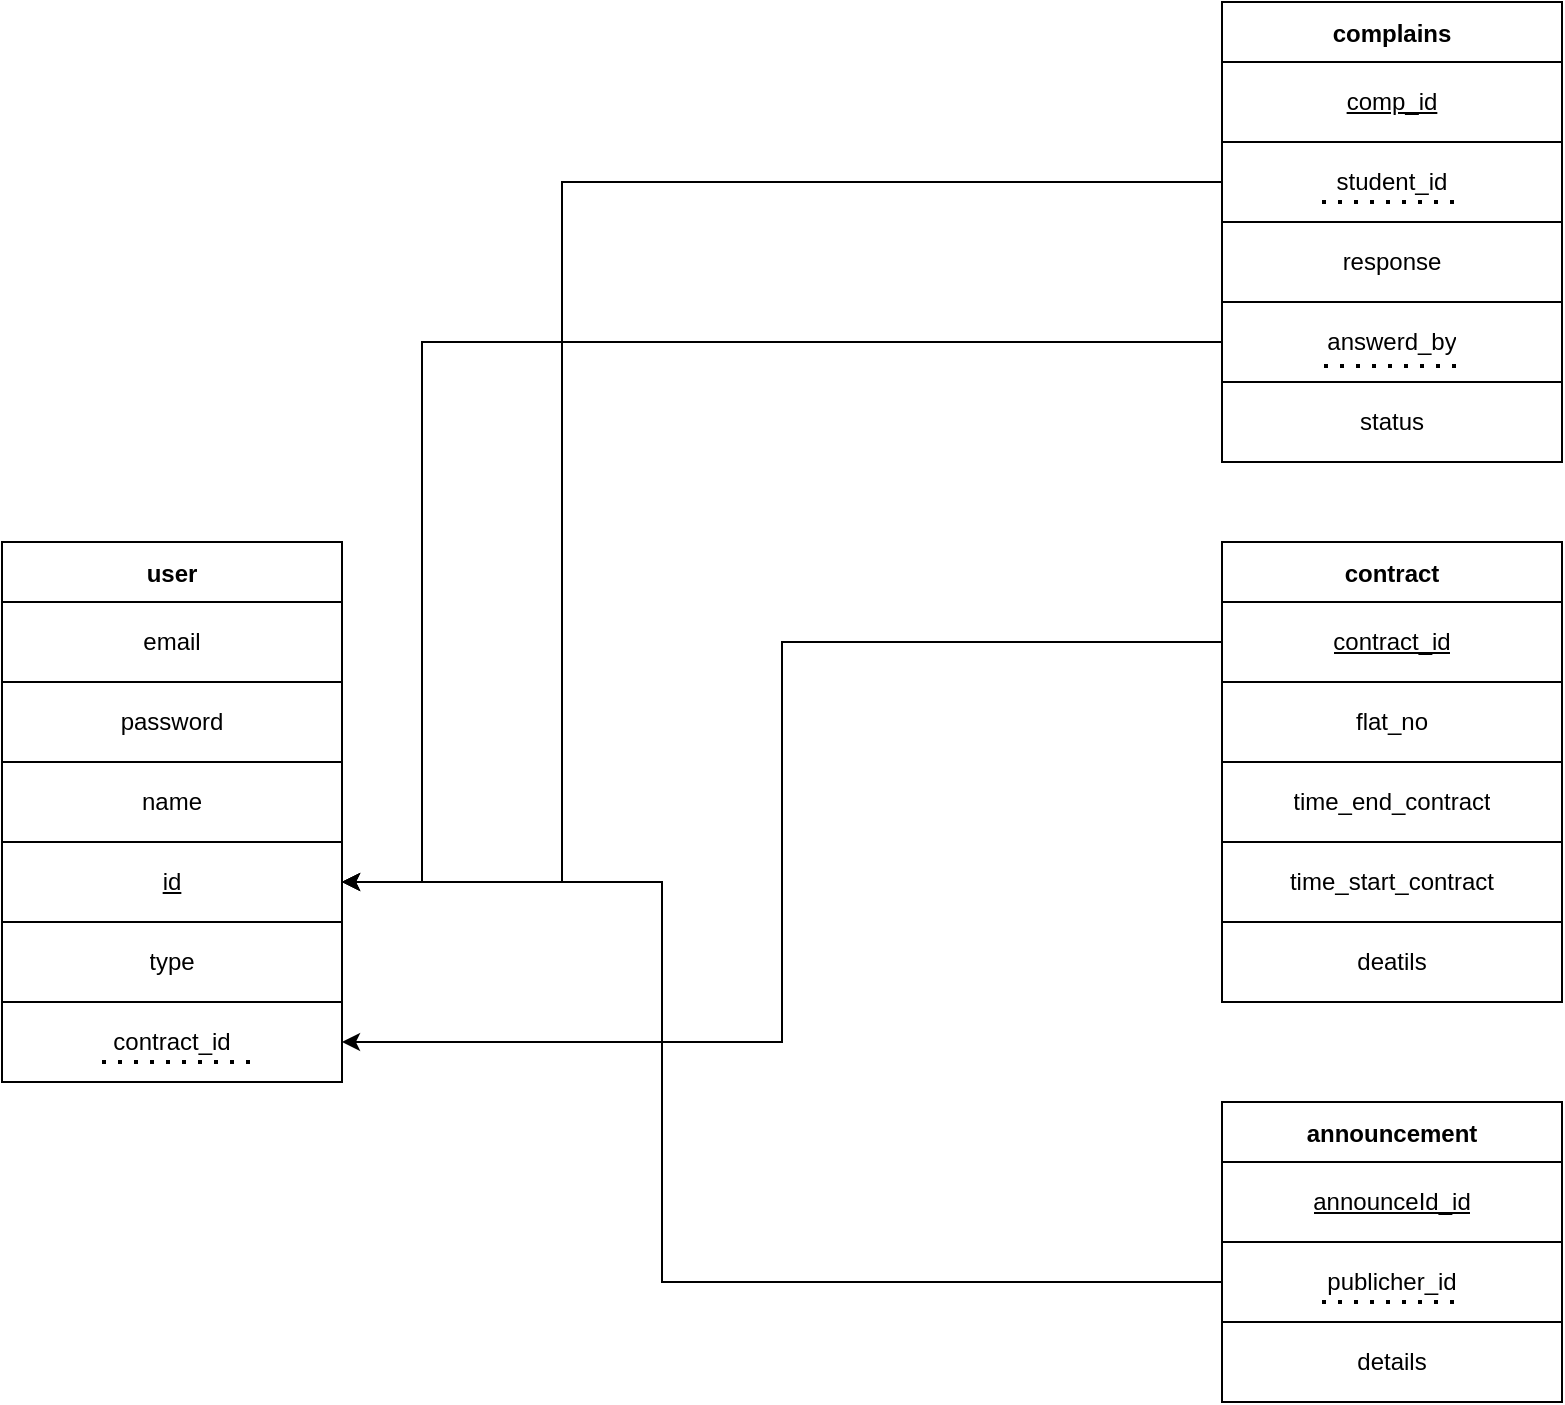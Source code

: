 <mxfile version="24.7.10">
  <diagram name="Page-1" id="cyph9dBYlfkdgsUJjUP0">
    <mxGraphModel dx="1434" dy="2002" grid="1" gridSize="10" guides="1" tooltips="1" connect="1" arrows="1" fold="1" page="1" pageScale="1" pageWidth="827" pageHeight="1169" math="0" shadow="0">
      <root>
        <mxCell id="0" />
        <mxCell id="1" parent="0" />
        <mxCell id="S8Gd89A18RyOPFM2q57y-16" value="user" style="shape=table;startSize=30;container=1;collapsible=0;childLayout=tableLayout;fontStyle=1" vertex="1" parent="1">
          <mxGeometry x="20" y="120" width="170" height="270" as="geometry" />
        </mxCell>
        <mxCell id="S8Gd89A18RyOPFM2q57y-17" value="" style="shape=tableRow;horizontal=0;startSize=0;swimlaneHead=0;swimlaneBody=0;strokeColor=inherit;top=0;left=0;bottom=0;right=0;collapsible=0;dropTarget=0;fillColor=none;points=[[0,0.5],[1,0.5]];portConstraint=eastwest;" vertex="1" parent="S8Gd89A18RyOPFM2q57y-16">
          <mxGeometry y="30" width="170" height="40" as="geometry" />
        </mxCell>
        <mxCell id="S8Gd89A18RyOPFM2q57y-18" value="email" style="shape=partialRectangle;html=1;whiteSpace=wrap;connectable=0;strokeColor=inherit;overflow=hidden;fillColor=none;top=0;left=0;bottom=0;right=0;pointerEvents=1;" vertex="1" parent="S8Gd89A18RyOPFM2q57y-17">
          <mxGeometry width="170" height="40" as="geometry">
            <mxRectangle width="170" height="40" as="alternateBounds" />
          </mxGeometry>
        </mxCell>
        <mxCell id="S8Gd89A18RyOPFM2q57y-19" value="" style="shape=tableRow;horizontal=0;startSize=0;swimlaneHead=0;swimlaneBody=0;strokeColor=inherit;top=0;left=0;bottom=0;right=0;collapsible=0;dropTarget=0;fillColor=none;points=[[0,0.5],[1,0.5]];portConstraint=eastwest;" vertex="1" parent="S8Gd89A18RyOPFM2q57y-16">
          <mxGeometry y="70" width="170" height="40" as="geometry" />
        </mxCell>
        <mxCell id="S8Gd89A18RyOPFM2q57y-20" value="password" style="shape=partialRectangle;html=1;whiteSpace=wrap;connectable=0;strokeColor=inherit;overflow=hidden;fillColor=none;top=0;left=0;bottom=0;right=0;pointerEvents=1;" vertex="1" parent="S8Gd89A18RyOPFM2q57y-19">
          <mxGeometry width="170" height="40" as="geometry">
            <mxRectangle width="170" height="40" as="alternateBounds" />
          </mxGeometry>
        </mxCell>
        <mxCell id="S8Gd89A18RyOPFM2q57y-21" value="" style="shape=tableRow;horizontal=0;startSize=0;swimlaneHead=0;swimlaneBody=0;strokeColor=inherit;top=0;left=0;bottom=0;right=0;collapsible=0;dropTarget=0;fillColor=none;points=[[0,0.5],[1,0.5]];portConstraint=eastwest;" vertex="1" parent="S8Gd89A18RyOPFM2q57y-16">
          <mxGeometry y="110" width="170" height="40" as="geometry" />
        </mxCell>
        <mxCell id="S8Gd89A18RyOPFM2q57y-22" value="name" style="shape=partialRectangle;html=1;whiteSpace=wrap;connectable=0;strokeColor=inherit;overflow=hidden;fillColor=none;top=0;left=0;bottom=0;right=0;pointerEvents=1;" vertex="1" parent="S8Gd89A18RyOPFM2q57y-21">
          <mxGeometry width="170" height="40" as="geometry">
            <mxRectangle width="170" height="40" as="alternateBounds" />
          </mxGeometry>
        </mxCell>
        <mxCell id="S8Gd89A18RyOPFM2q57y-23" value="" style="shape=tableRow;horizontal=0;startSize=0;swimlaneHead=0;swimlaneBody=0;strokeColor=inherit;top=0;left=0;bottom=0;right=0;collapsible=0;dropTarget=0;fillColor=none;points=[[0,0.5],[1,0.5]];portConstraint=eastwest;" vertex="1" parent="S8Gd89A18RyOPFM2q57y-16">
          <mxGeometry y="150" width="170" height="40" as="geometry" />
        </mxCell>
        <mxCell id="S8Gd89A18RyOPFM2q57y-24" value="&lt;u&gt;id&lt;/u&gt;" style="shape=partialRectangle;html=1;whiteSpace=wrap;connectable=0;strokeColor=inherit;overflow=hidden;fillColor=none;top=0;left=0;bottom=0;right=0;pointerEvents=1;" vertex="1" parent="S8Gd89A18RyOPFM2q57y-23">
          <mxGeometry width="170" height="40" as="geometry">
            <mxRectangle width="170" height="40" as="alternateBounds" />
          </mxGeometry>
        </mxCell>
        <mxCell id="S8Gd89A18RyOPFM2q57y-25" value="" style="shape=tableRow;horizontal=0;startSize=0;swimlaneHead=0;swimlaneBody=0;strokeColor=inherit;top=0;left=0;bottom=0;right=0;collapsible=0;dropTarget=0;fillColor=none;points=[[0,0.5],[1,0.5]];portConstraint=eastwest;" vertex="1" parent="S8Gd89A18RyOPFM2q57y-16">
          <mxGeometry y="190" width="170" height="40" as="geometry" />
        </mxCell>
        <mxCell id="S8Gd89A18RyOPFM2q57y-26" value="type" style="shape=partialRectangle;html=1;whiteSpace=wrap;connectable=0;strokeColor=inherit;overflow=hidden;fillColor=none;top=0;left=0;bottom=0;right=0;pointerEvents=1;" vertex="1" parent="S8Gd89A18RyOPFM2q57y-25">
          <mxGeometry width="170" height="40" as="geometry">
            <mxRectangle width="170" height="40" as="alternateBounds" />
          </mxGeometry>
        </mxCell>
        <mxCell id="S8Gd89A18RyOPFM2q57y-49" style="shape=tableRow;horizontal=0;startSize=0;swimlaneHead=0;swimlaneBody=0;strokeColor=inherit;top=0;left=0;bottom=0;right=0;collapsible=0;dropTarget=0;fillColor=none;points=[[0,0.5],[1,0.5]];portConstraint=eastwest;" vertex="1" parent="S8Gd89A18RyOPFM2q57y-16">
          <mxGeometry y="230" width="170" height="40" as="geometry" />
        </mxCell>
        <mxCell id="S8Gd89A18RyOPFM2q57y-50" value="contract_id" style="shape=partialRectangle;html=1;whiteSpace=wrap;connectable=0;strokeColor=inherit;overflow=hidden;fillColor=none;top=0;left=0;bottom=0;right=0;pointerEvents=1;" vertex="1" parent="S8Gd89A18RyOPFM2q57y-49">
          <mxGeometry width="170" height="40" as="geometry">
            <mxRectangle width="170" height="40" as="alternateBounds" />
          </mxGeometry>
        </mxCell>
        <mxCell id="S8Gd89A18RyOPFM2q57y-38" value="contract" style="shape=table;startSize=30;container=1;collapsible=0;childLayout=tableLayout;fontStyle=1" vertex="1" parent="1">
          <mxGeometry x="630" y="120" width="170" height="230" as="geometry" />
        </mxCell>
        <mxCell id="S8Gd89A18RyOPFM2q57y-39" value="" style="shape=tableRow;horizontal=0;startSize=0;swimlaneHead=0;swimlaneBody=0;strokeColor=inherit;top=0;left=0;bottom=0;right=0;collapsible=0;dropTarget=0;fillColor=none;points=[[0,0.5],[1,0.5]];portConstraint=eastwest;" vertex="1" parent="S8Gd89A18RyOPFM2q57y-38">
          <mxGeometry y="30" width="170" height="40" as="geometry" />
        </mxCell>
        <mxCell id="S8Gd89A18RyOPFM2q57y-40" value="&lt;u&gt;contract_id&lt;/u&gt;" style="shape=partialRectangle;html=1;whiteSpace=wrap;connectable=0;strokeColor=inherit;overflow=hidden;fillColor=none;top=0;left=0;bottom=0;right=0;pointerEvents=1;" vertex="1" parent="S8Gd89A18RyOPFM2q57y-39">
          <mxGeometry width="170" height="40" as="geometry">
            <mxRectangle width="170" height="40" as="alternateBounds" />
          </mxGeometry>
        </mxCell>
        <mxCell id="S8Gd89A18RyOPFM2q57y-41" value="" style="shape=tableRow;horizontal=0;startSize=0;swimlaneHead=0;swimlaneBody=0;strokeColor=inherit;top=0;left=0;bottom=0;right=0;collapsible=0;dropTarget=0;fillColor=none;points=[[0,0.5],[1,0.5]];portConstraint=eastwest;" vertex="1" parent="S8Gd89A18RyOPFM2q57y-38">
          <mxGeometry y="70" width="170" height="40" as="geometry" />
        </mxCell>
        <mxCell id="S8Gd89A18RyOPFM2q57y-42" value="flat_no" style="shape=partialRectangle;html=1;whiteSpace=wrap;connectable=0;strokeColor=inherit;overflow=hidden;fillColor=none;top=0;left=0;bottom=0;right=0;pointerEvents=1;" vertex="1" parent="S8Gd89A18RyOPFM2q57y-41">
          <mxGeometry width="170" height="40" as="geometry">
            <mxRectangle width="170" height="40" as="alternateBounds" />
          </mxGeometry>
        </mxCell>
        <mxCell id="S8Gd89A18RyOPFM2q57y-43" value="" style="shape=tableRow;horizontal=0;startSize=0;swimlaneHead=0;swimlaneBody=0;strokeColor=inherit;top=0;left=0;bottom=0;right=0;collapsible=0;dropTarget=0;fillColor=none;points=[[0,0.5],[1,0.5]];portConstraint=eastwest;" vertex="1" parent="S8Gd89A18RyOPFM2q57y-38">
          <mxGeometry y="110" width="170" height="40" as="geometry" />
        </mxCell>
        <mxCell id="S8Gd89A18RyOPFM2q57y-44" value="time_end_contract" style="shape=partialRectangle;html=1;whiteSpace=wrap;connectable=0;strokeColor=inherit;overflow=hidden;fillColor=none;top=0;left=0;bottom=0;right=0;pointerEvents=1;" vertex="1" parent="S8Gd89A18RyOPFM2q57y-43">
          <mxGeometry width="170" height="40" as="geometry">
            <mxRectangle width="170" height="40" as="alternateBounds" />
          </mxGeometry>
        </mxCell>
        <mxCell id="S8Gd89A18RyOPFM2q57y-45" value="" style="shape=tableRow;horizontal=0;startSize=0;swimlaneHead=0;swimlaneBody=0;strokeColor=inherit;top=0;left=0;bottom=0;right=0;collapsible=0;dropTarget=0;fillColor=none;points=[[0,0.5],[1,0.5]];portConstraint=eastwest;" vertex="1" parent="S8Gd89A18RyOPFM2q57y-38">
          <mxGeometry y="150" width="170" height="40" as="geometry" />
        </mxCell>
        <mxCell id="S8Gd89A18RyOPFM2q57y-46" value="time_start_contract" style="shape=partialRectangle;html=1;whiteSpace=wrap;connectable=0;strokeColor=inherit;overflow=hidden;fillColor=none;top=0;left=0;bottom=0;right=0;pointerEvents=1;" vertex="1" parent="S8Gd89A18RyOPFM2q57y-45">
          <mxGeometry width="170" height="40" as="geometry">
            <mxRectangle width="170" height="40" as="alternateBounds" />
          </mxGeometry>
        </mxCell>
        <mxCell id="S8Gd89A18RyOPFM2q57y-47" value="" style="shape=tableRow;horizontal=0;startSize=0;swimlaneHead=0;swimlaneBody=0;strokeColor=inherit;top=0;left=0;bottom=0;right=0;collapsible=0;dropTarget=0;fillColor=none;points=[[0,0.5],[1,0.5]];portConstraint=eastwest;" vertex="1" parent="S8Gd89A18RyOPFM2q57y-38">
          <mxGeometry y="190" width="170" height="40" as="geometry" />
        </mxCell>
        <mxCell id="S8Gd89A18RyOPFM2q57y-48" value="deatils" style="shape=partialRectangle;html=1;whiteSpace=wrap;connectable=0;strokeColor=inherit;overflow=hidden;fillColor=none;top=0;left=0;bottom=0;right=0;pointerEvents=1;" vertex="1" parent="S8Gd89A18RyOPFM2q57y-47">
          <mxGeometry width="170" height="40" as="geometry">
            <mxRectangle width="170" height="40" as="alternateBounds" />
          </mxGeometry>
        </mxCell>
        <mxCell id="S8Gd89A18RyOPFM2q57y-51" value="" style="endArrow=none;dashed=1;html=1;dashPattern=1 3;strokeWidth=2;rounded=0;" edge="1" parent="1">
          <mxGeometry width="50" height="50" relative="1" as="geometry">
            <mxPoint x="70" y="380" as="sourcePoint" />
            <mxPoint x="150" y="380" as="targetPoint" />
          </mxGeometry>
        </mxCell>
        <mxCell id="S8Gd89A18RyOPFM2q57y-52" style="edgeStyle=orthogonalEdgeStyle;rounded=0;orthogonalLoop=1;jettySize=auto;html=1;entryX=1;entryY=0.5;entryDx=0;entryDy=0;" edge="1" parent="1" source="S8Gd89A18RyOPFM2q57y-39" target="S8Gd89A18RyOPFM2q57y-49">
          <mxGeometry relative="1" as="geometry" />
        </mxCell>
        <mxCell id="S8Gd89A18RyOPFM2q57y-53" value="announcement" style="shape=table;startSize=30;container=1;collapsible=0;childLayout=tableLayout;fontStyle=1" vertex="1" parent="1">
          <mxGeometry x="630" y="400" width="170" height="150" as="geometry" />
        </mxCell>
        <mxCell id="S8Gd89A18RyOPFM2q57y-54" value="" style="shape=tableRow;horizontal=0;startSize=0;swimlaneHead=0;swimlaneBody=0;strokeColor=inherit;top=0;left=0;bottom=0;right=0;collapsible=0;dropTarget=0;fillColor=none;points=[[0,0.5],[1,0.5]];portConstraint=eastwest;" vertex="1" parent="S8Gd89A18RyOPFM2q57y-53">
          <mxGeometry y="30" width="170" height="40" as="geometry" />
        </mxCell>
        <mxCell id="S8Gd89A18RyOPFM2q57y-55" value="&lt;u&gt;announceId_id&lt;/u&gt;" style="shape=partialRectangle;html=1;whiteSpace=wrap;connectable=0;strokeColor=inherit;overflow=hidden;fillColor=none;top=0;left=0;bottom=0;right=0;pointerEvents=1;" vertex="1" parent="S8Gd89A18RyOPFM2q57y-54">
          <mxGeometry width="170" height="40" as="geometry">
            <mxRectangle width="170" height="40" as="alternateBounds" />
          </mxGeometry>
        </mxCell>
        <mxCell id="S8Gd89A18RyOPFM2q57y-56" value="" style="shape=tableRow;horizontal=0;startSize=0;swimlaneHead=0;swimlaneBody=0;strokeColor=inherit;top=0;left=0;bottom=0;right=0;collapsible=0;dropTarget=0;fillColor=none;points=[[0,0.5],[1,0.5]];portConstraint=eastwest;" vertex="1" parent="S8Gd89A18RyOPFM2q57y-53">
          <mxGeometry y="70" width="170" height="40" as="geometry" />
        </mxCell>
        <mxCell id="S8Gd89A18RyOPFM2q57y-57" value="publicher_id" style="shape=partialRectangle;html=1;whiteSpace=wrap;connectable=0;strokeColor=inherit;overflow=hidden;fillColor=none;top=0;left=0;bottom=0;right=0;pointerEvents=1;" vertex="1" parent="S8Gd89A18RyOPFM2q57y-56">
          <mxGeometry width="170" height="40" as="geometry">
            <mxRectangle width="170" height="40" as="alternateBounds" />
          </mxGeometry>
        </mxCell>
        <mxCell id="S8Gd89A18RyOPFM2q57y-58" value="" style="shape=tableRow;horizontal=0;startSize=0;swimlaneHead=0;swimlaneBody=0;strokeColor=inherit;top=0;left=0;bottom=0;right=0;collapsible=0;dropTarget=0;fillColor=none;points=[[0,0.5],[1,0.5]];portConstraint=eastwest;" vertex="1" parent="S8Gd89A18RyOPFM2q57y-53">
          <mxGeometry y="110" width="170" height="40" as="geometry" />
        </mxCell>
        <mxCell id="S8Gd89A18RyOPFM2q57y-59" value="details" style="shape=partialRectangle;html=1;whiteSpace=wrap;connectable=0;strokeColor=inherit;overflow=hidden;fillColor=none;top=0;left=0;bottom=0;right=0;pointerEvents=1;" vertex="1" parent="S8Gd89A18RyOPFM2q57y-58">
          <mxGeometry width="170" height="40" as="geometry">
            <mxRectangle width="170" height="40" as="alternateBounds" />
          </mxGeometry>
        </mxCell>
        <mxCell id="S8Gd89A18RyOPFM2q57y-64" value="" style="endArrow=none;dashed=1;html=1;dashPattern=1 3;strokeWidth=2;rounded=0;" edge="1" parent="1">
          <mxGeometry width="50" height="50" relative="1" as="geometry">
            <mxPoint x="680" y="500" as="sourcePoint" />
            <mxPoint x="750" y="500" as="targetPoint" />
          </mxGeometry>
        </mxCell>
        <mxCell id="S8Gd89A18RyOPFM2q57y-65" style="edgeStyle=orthogonalEdgeStyle;rounded=0;orthogonalLoop=1;jettySize=auto;html=1;entryX=1;entryY=0.5;entryDx=0;entryDy=0;" edge="1" parent="1" source="S8Gd89A18RyOPFM2q57y-56" target="S8Gd89A18RyOPFM2q57y-23">
          <mxGeometry relative="1" as="geometry">
            <Array as="points">
              <mxPoint x="350" y="490" />
              <mxPoint x="350" y="290" />
            </Array>
          </mxGeometry>
        </mxCell>
        <mxCell id="S8Gd89A18RyOPFM2q57y-66" value="complains" style="shape=table;startSize=30;container=1;collapsible=0;childLayout=tableLayout;fontStyle=1" vertex="1" parent="1">
          <mxGeometry x="630" y="-150" width="170" height="230" as="geometry" />
        </mxCell>
        <mxCell id="S8Gd89A18RyOPFM2q57y-67" value="" style="shape=tableRow;horizontal=0;startSize=0;swimlaneHead=0;swimlaneBody=0;strokeColor=inherit;top=0;left=0;bottom=0;right=0;collapsible=0;dropTarget=0;fillColor=none;points=[[0,0.5],[1,0.5]];portConstraint=eastwest;" vertex="1" parent="S8Gd89A18RyOPFM2q57y-66">
          <mxGeometry y="30" width="170" height="40" as="geometry" />
        </mxCell>
        <mxCell id="S8Gd89A18RyOPFM2q57y-68" value="&lt;u&gt;comp_id&lt;/u&gt;" style="shape=partialRectangle;html=1;whiteSpace=wrap;connectable=0;strokeColor=inherit;overflow=hidden;fillColor=none;top=0;left=0;bottom=0;right=0;pointerEvents=1;" vertex="1" parent="S8Gd89A18RyOPFM2q57y-67">
          <mxGeometry width="170" height="40" as="geometry">
            <mxRectangle width="170" height="40" as="alternateBounds" />
          </mxGeometry>
        </mxCell>
        <mxCell id="S8Gd89A18RyOPFM2q57y-69" value="" style="shape=tableRow;horizontal=0;startSize=0;swimlaneHead=0;swimlaneBody=0;strokeColor=inherit;top=0;left=0;bottom=0;right=0;collapsible=0;dropTarget=0;fillColor=none;points=[[0,0.5],[1,0.5]];portConstraint=eastwest;" vertex="1" parent="S8Gd89A18RyOPFM2q57y-66">
          <mxGeometry y="70" width="170" height="40" as="geometry" />
        </mxCell>
        <mxCell id="S8Gd89A18RyOPFM2q57y-70" value="student_id" style="shape=partialRectangle;html=1;whiteSpace=wrap;connectable=0;strokeColor=inherit;overflow=hidden;fillColor=none;top=0;left=0;bottom=0;right=0;pointerEvents=1;" vertex="1" parent="S8Gd89A18RyOPFM2q57y-69">
          <mxGeometry width="170" height="40" as="geometry">
            <mxRectangle width="170" height="40" as="alternateBounds" />
          </mxGeometry>
        </mxCell>
        <mxCell id="S8Gd89A18RyOPFM2q57y-71" value="" style="shape=tableRow;horizontal=0;startSize=0;swimlaneHead=0;swimlaneBody=0;strokeColor=inherit;top=0;left=0;bottom=0;right=0;collapsible=0;dropTarget=0;fillColor=none;points=[[0,0.5],[1,0.5]];portConstraint=eastwest;" vertex="1" parent="S8Gd89A18RyOPFM2q57y-66">
          <mxGeometry y="110" width="170" height="40" as="geometry" />
        </mxCell>
        <mxCell id="S8Gd89A18RyOPFM2q57y-72" value="response" style="shape=partialRectangle;html=1;whiteSpace=wrap;connectable=0;strokeColor=inherit;overflow=hidden;fillColor=none;top=0;left=0;bottom=0;right=0;pointerEvents=1;" vertex="1" parent="S8Gd89A18RyOPFM2q57y-71">
          <mxGeometry width="170" height="40" as="geometry">
            <mxRectangle width="170" height="40" as="alternateBounds" />
          </mxGeometry>
        </mxCell>
        <mxCell id="S8Gd89A18RyOPFM2q57y-73" value="" style="shape=tableRow;horizontal=0;startSize=0;swimlaneHead=0;swimlaneBody=0;strokeColor=inherit;top=0;left=0;bottom=0;right=0;collapsible=0;dropTarget=0;fillColor=none;points=[[0,0.5],[1,0.5]];portConstraint=eastwest;" vertex="1" parent="S8Gd89A18RyOPFM2q57y-66">
          <mxGeometry y="150" width="170" height="40" as="geometry" />
        </mxCell>
        <mxCell id="S8Gd89A18RyOPFM2q57y-74" value="answerd_by" style="shape=partialRectangle;html=1;whiteSpace=wrap;connectable=0;strokeColor=inherit;overflow=hidden;fillColor=none;top=0;left=0;bottom=0;right=0;pointerEvents=1;" vertex="1" parent="S8Gd89A18RyOPFM2q57y-73">
          <mxGeometry width="170" height="40" as="geometry">
            <mxRectangle width="170" height="40" as="alternateBounds" />
          </mxGeometry>
        </mxCell>
        <mxCell id="S8Gd89A18RyOPFM2q57y-75" value="" style="shape=tableRow;horizontal=0;startSize=0;swimlaneHead=0;swimlaneBody=0;strokeColor=inherit;top=0;left=0;bottom=0;right=0;collapsible=0;dropTarget=0;fillColor=none;points=[[0,0.5],[1,0.5]];portConstraint=eastwest;" vertex="1" parent="S8Gd89A18RyOPFM2q57y-66">
          <mxGeometry y="190" width="170" height="40" as="geometry" />
        </mxCell>
        <mxCell id="S8Gd89A18RyOPFM2q57y-76" value="status" style="shape=partialRectangle;html=1;whiteSpace=wrap;connectable=0;strokeColor=inherit;overflow=hidden;fillColor=none;top=0;left=0;bottom=0;right=0;pointerEvents=1;" vertex="1" parent="S8Gd89A18RyOPFM2q57y-75">
          <mxGeometry width="170" height="40" as="geometry">
            <mxRectangle width="170" height="40" as="alternateBounds" />
          </mxGeometry>
        </mxCell>
        <mxCell id="S8Gd89A18RyOPFM2q57y-77" value="" style="endArrow=none;dashed=1;html=1;dashPattern=1 3;strokeWidth=2;rounded=0;" edge="1" parent="1">
          <mxGeometry width="50" height="50" relative="1" as="geometry">
            <mxPoint x="680" y="-50" as="sourcePoint" />
            <mxPoint x="750" y="-50" as="targetPoint" />
          </mxGeometry>
        </mxCell>
        <mxCell id="S8Gd89A18RyOPFM2q57y-78" value="" style="endArrow=none;dashed=1;html=1;dashPattern=1 3;strokeWidth=2;rounded=0;" edge="1" parent="1">
          <mxGeometry width="50" height="50" relative="1" as="geometry">
            <mxPoint x="681" y="32" as="sourcePoint" />
            <mxPoint x="751" y="32" as="targetPoint" />
          </mxGeometry>
        </mxCell>
        <mxCell id="S8Gd89A18RyOPFM2q57y-79" style="edgeStyle=orthogonalEdgeStyle;rounded=0;orthogonalLoop=1;jettySize=auto;html=1;entryX=1;entryY=0.5;entryDx=0;entryDy=0;" edge="1" parent="1" source="S8Gd89A18RyOPFM2q57y-69" target="S8Gd89A18RyOPFM2q57y-23">
          <mxGeometry relative="1" as="geometry">
            <Array as="points">
              <mxPoint x="300" y="-60" />
              <mxPoint x="300" y="290" />
            </Array>
          </mxGeometry>
        </mxCell>
        <mxCell id="S8Gd89A18RyOPFM2q57y-80" style="edgeStyle=orthogonalEdgeStyle;rounded=0;orthogonalLoop=1;jettySize=auto;html=1;entryX=1;entryY=0.5;entryDx=0;entryDy=0;" edge="1" parent="1" source="S8Gd89A18RyOPFM2q57y-73" target="S8Gd89A18RyOPFM2q57y-23">
          <mxGeometry relative="1" as="geometry">
            <Array as="points">
              <mxPoint x="230" y="20" />
              <mxPoint x="230" y="290" />
            </Array>
          </mxGeometry>
        </mxCell>
      </root>
    </mxGraphModel>
  </diagram>
</mxfile>
